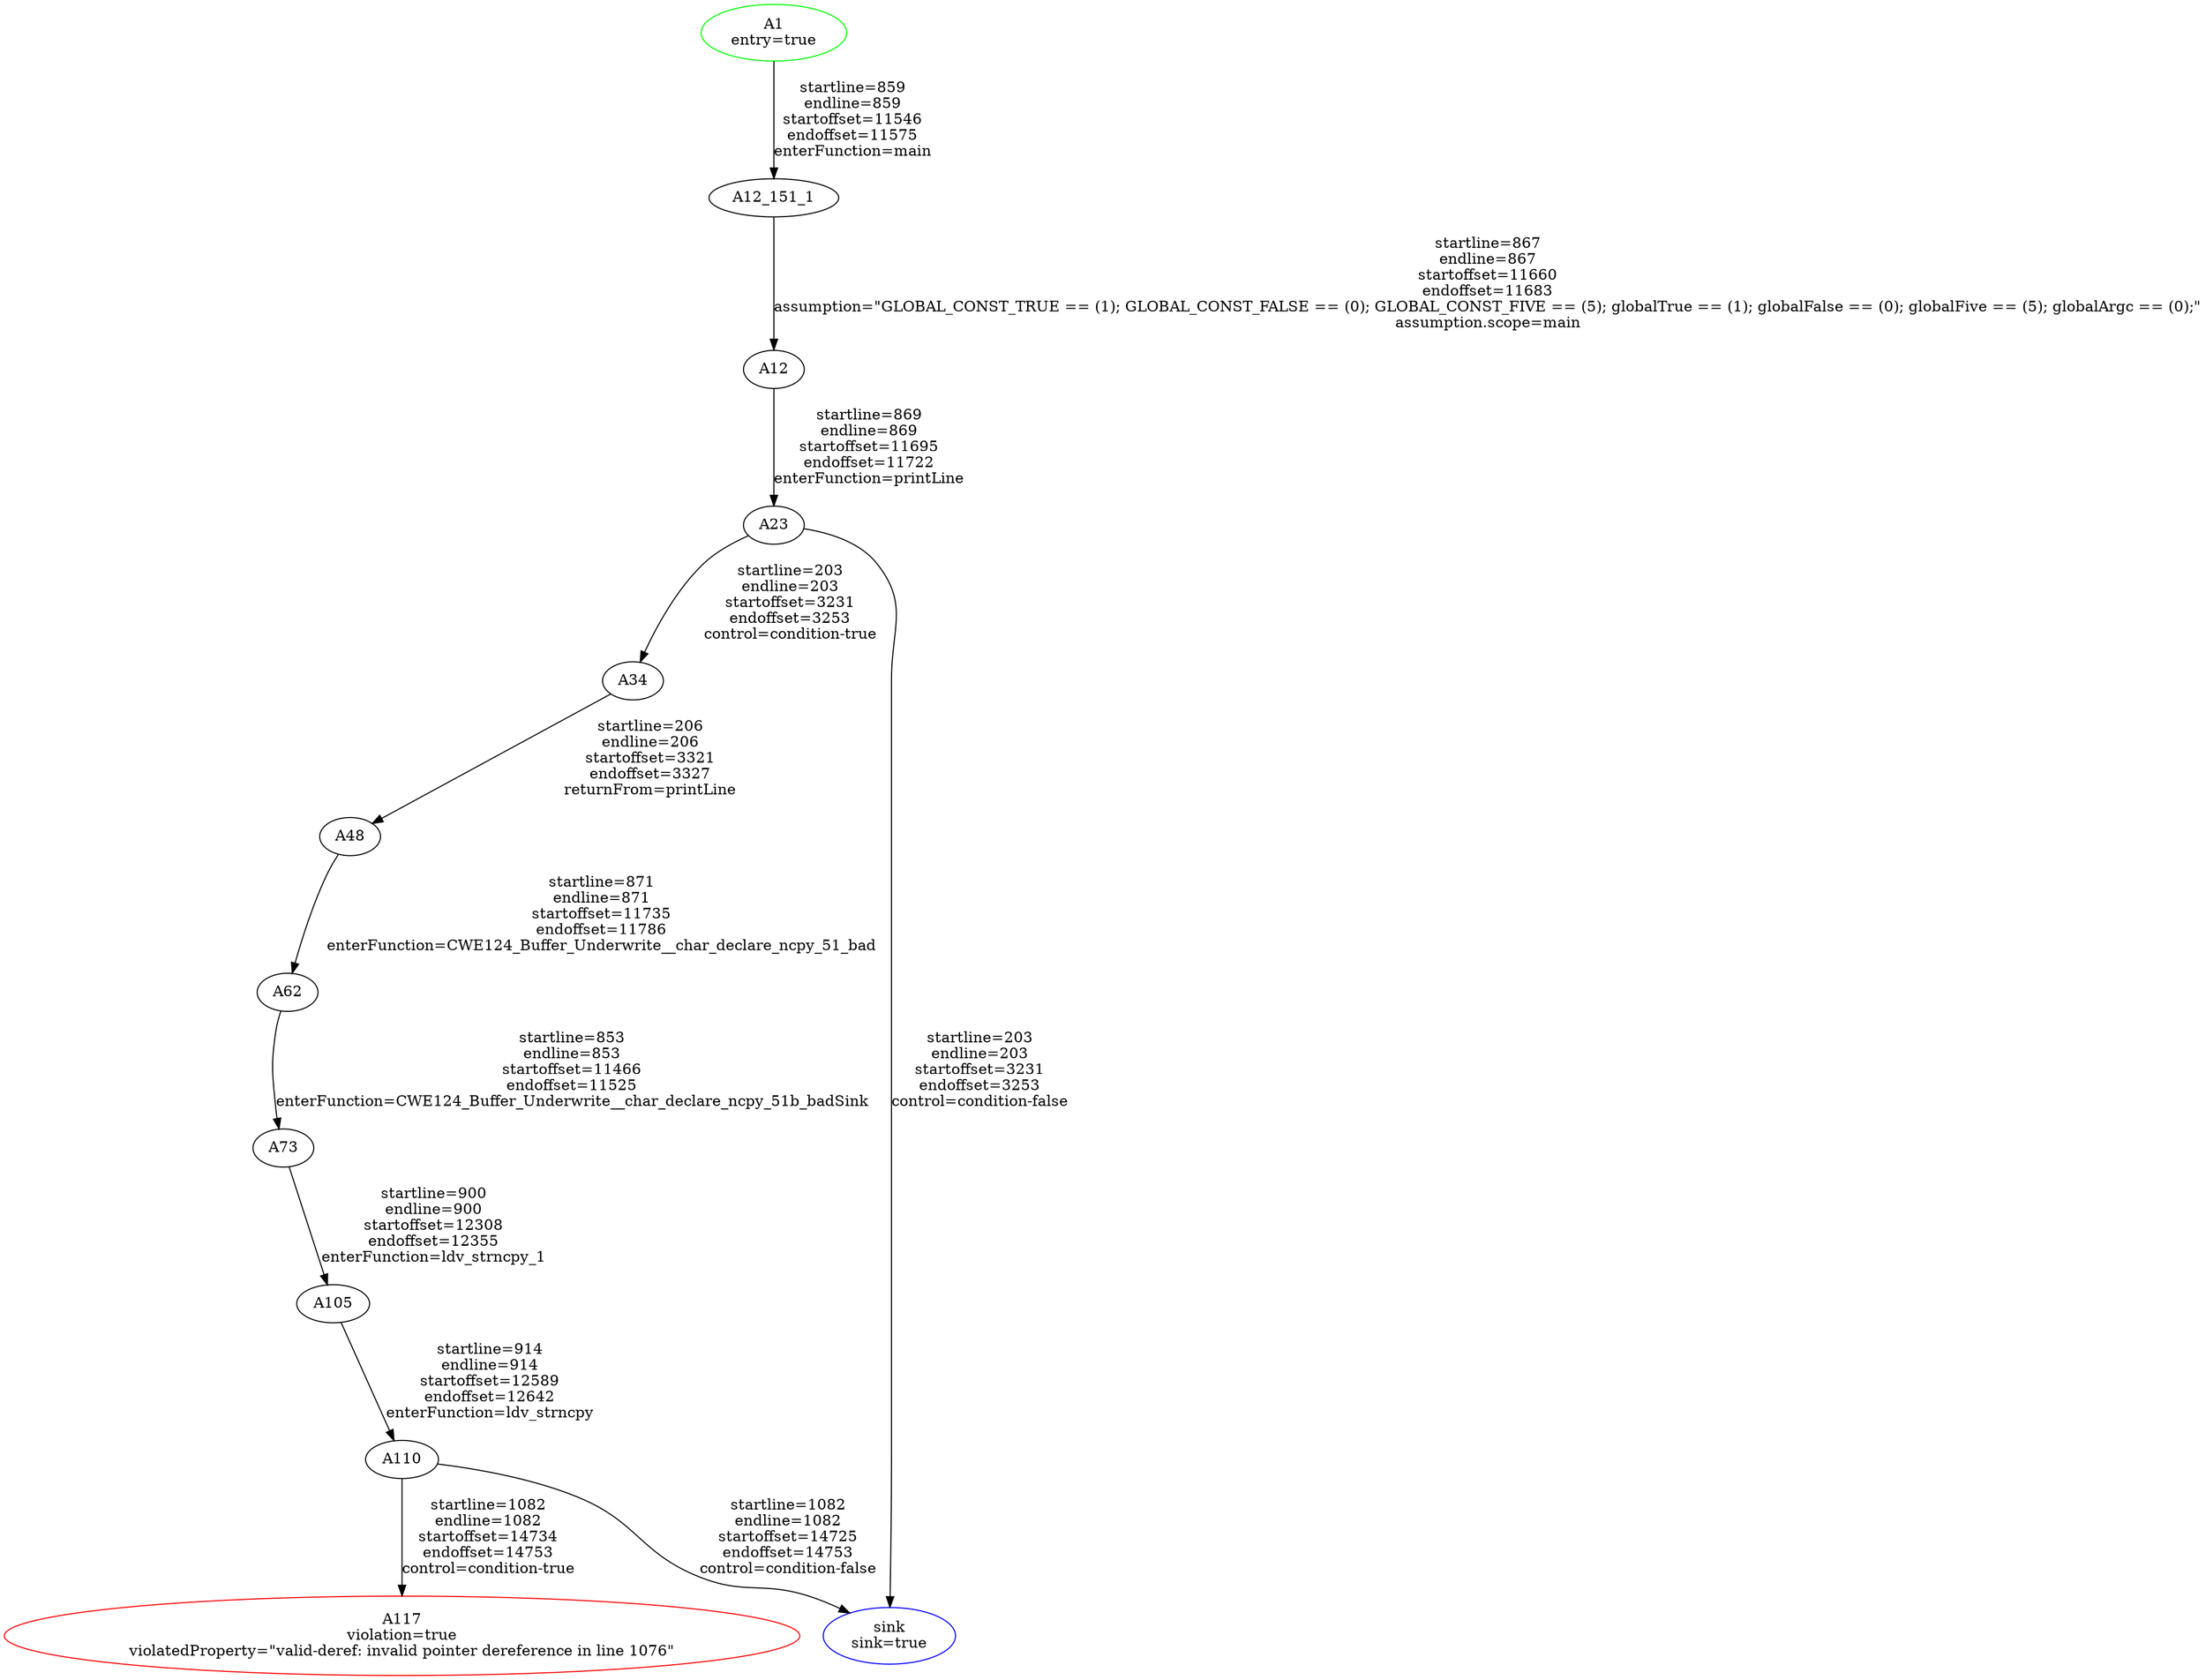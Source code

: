 digraph WITNESS {
0 -> 1 [label="startline=859\nendline=859\nstartoffset=11546\nendoffset=11575\nenterFunction=main" ];
1 -> 2 [label="startline=867\nendline=867\nstartoffset=11660\nendoffset=11683\nassumption=\"GLOBAL_CONST_TRUE == (1); GLOBAL_CONST_FALSE == (0); GLOBAL_CONST_FIVE == (5); globalTrue == (1); globalFalse == (0); globalFive == (5); globalArgc == (0);\"\nassumption.scope=main" ];
2 -> 3 [label="startline=869\nendline=869\nstartoffset=11695\nendoffset=11722\nenterFunction=printLine" ];
3 -> 4 [label="startline=203\nendline=203\nstartoffset=3231\nendoffset=3253\ncontrol=condition-true" ];
3 -> 5 [label="startline=203\nendline=203\nstartoffset=3231\nendoffset=3253\ncontrol=condition-false" ];
4 -> 6 [label="startline=206\nendline=206\nstartoffset=3321\nendoffset=3327\nreturnFrom=printLine" ];
6 -> 7 [label="startline=871\nendline=871\nstartoffset=11735\nendoffset=11786\nenterFunction=CWE124_Buffer_Underwrite__char_declare_ncpy_51_bad" ];
7 -> 8 [label="startline=853\nendline=853\nstartoffset=11466\nendoffset=11525\nenterFunction=CWE124_Buffer_Underwrite__char_declare_ncpy_51b_badSink" ];
8 -> 9 [label="startline=900\nendline=900\nstartoffset=12308\nendoffset=12355\nenterFunction=ldv_strncpy_1" ];
9 -> 10 [label="startline=914\nendline=914\nstartoffset=12589\nendoffset=12642\nenterFunction=ldv_strncpy" ];
10 -> 11 [label="startline=1082\nendline=1082\nstartoffset=14734\nendoffset=14753\ncontrol=condition-true" ];
10 -> 5 [label="startline=1082\nendline=1082\nstartoffset=14725\nendoffset=14753\ncontrol=condition-false" ];
0 [label="A1\nentry=true" color=green];
1 [label="A12_151_1"];
2 [label="A12"];
3 [label="A23"];
4 [label="A34"];
5 [label="sink\nsink=true" color=blue];
6 [label="A48"];
7 [label="A62"];
8 [label="A73"];
9 [label="A105"];
10 [label="A110"];
11 [label="A117\nviolation=true\nviolatedProperty=\"valid-deref: invalid pointer dereference in line 1076\"" color=red];

}